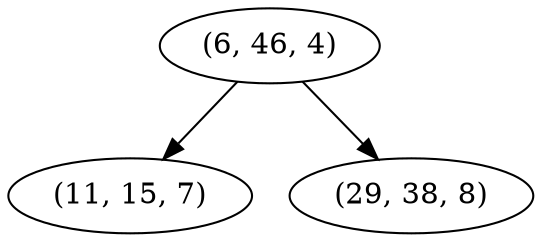 digraph tree {
    "(6, 46, 4)";
    "(11, 15, 7)";
    "(29, 38, 8)";
    "(6, 46, 4)" -> "(11, 15, 7)";
    "(6, 46, 4)" -> "(29, 38, 8)";
}
